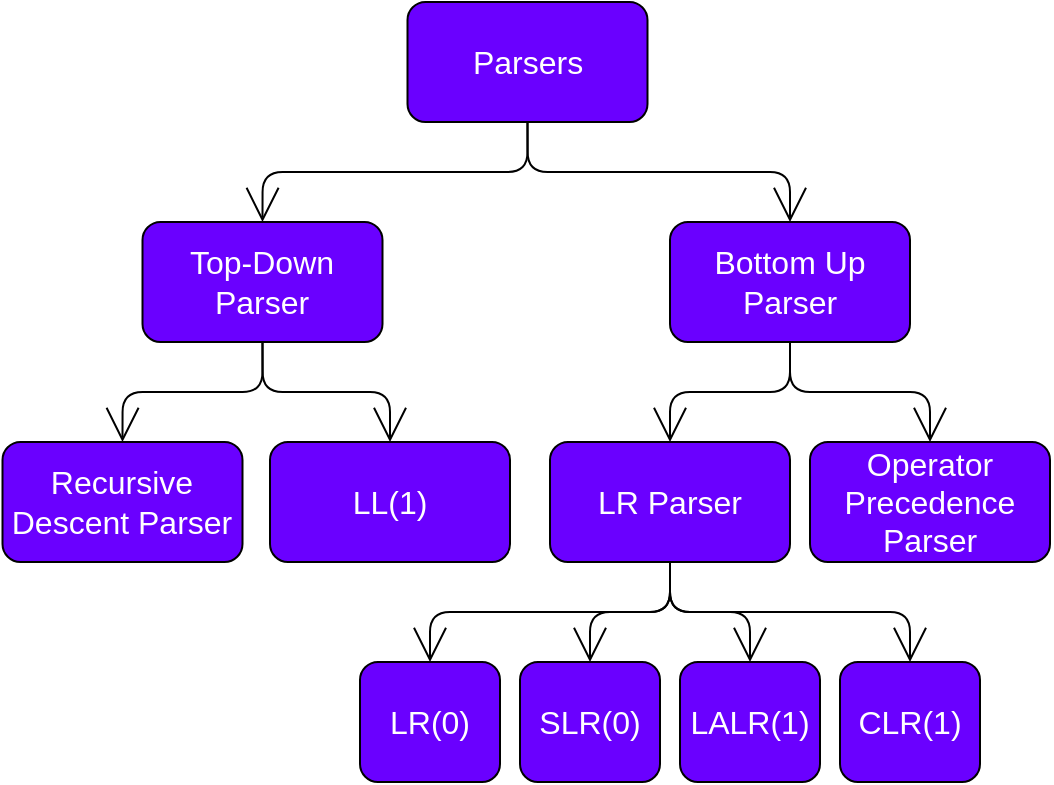 <mxfile>
    <diagram id="FLazDVTyfj8i9ilmssxN" name="Page-1">
        <mxGraphModel dx="723" dy="809" grid="1" gridSize="10" guides="1" tooltips="1" connect="1" arrows="1" fold="1" page="1" pageScale="1" pageWidth="850" pageHeight="1100" math="0" shadow="0">
            <root>
                <mxCell id="0"/>
                <mxCell id="1" parent="0"/>
                <mxCell id="23" style="edgeStyle=orthogonalEdgeStyle;html=1;exitX=0.5;exitY=1;exitDx=0;exitDy=0;entryX=0.5;entryY=0;entryDx=0;entryDy=0;endArrow=open;endFill=0;endSize=15;fontSize=16;" edge="1" parent="1" source="2" target="3">
                    <mxGeometry relative="1" as="geometry"/>
                </mxCell>
                <mxCell id="24" style="edgeStyle=orthogonalEdgeStyle;html=1;exitX=0.5;exitY=1;exitDx=0;exitDy=0;entryX=0.5;entryY=0;entryDx=0;entryDy=0;endArrow=open;endFill=0;endSize=15;fontSize=16;" edge="1" parent="1" source="2" target="8">
                    <mxGeometry relative="1" as="geometry"/>
                </mxCell>
                <mxCell id="2" value="Parsers" style="rounded=1;whiteSpace=wrap;html=1;fillColor=#6a00ff;fontColor=#ffffff;strokeColor=#000000;fontSize=16;" vertex="1" parent="1">
                    <mxGeometry x="338.75" y="20" width="120" height="60" as="geometry"/>
                </mxCell>
                <mxCell id="21" style="edgeStyle=orthogonalEdgeStyle;html=1;exitX=0.5;exitY=1;exitDx=0;exitDy=0;entryX=0.5;entryY=0;entryDx=0;entryDy=0;endArrow=open;endFill=0;endSize=15;fontSize=16;" edge="1" parent="1" source="3" target="5">
                    <mxGeometry relative="1" as="geometry"/>
                </mxCell>
                <mxCell id="22" style="edgeStyle=orthogonalEdgeStyle;html=1;exitX=0.5;exitY=1;exitDx=0;exitDy=0;entryX=0.5;entryY=0;entryDx=0;entryDy=0;endArrow=open;endFill=0;endSize=15;fontSize=16;" edge="1" parent="1" source="3" target="4">
                    <mxGeometry relative="1" as="geometry"/>
                </mxCell>
                <mxCell id="3" value="Top-Down Parser" style="rounded=1;whiteSpace=wrap;html=1;fillColor=#6a00ff;fontColor=#ffffff;strokeColor=#000000;fontSize=16;" vertex="1" parent="1">
                    <mxGeometry x="206.25" y="130" width="120" height="60" as="geometry"/>
                </mxCell>
                <mxCell id="4" value="Recursive Descent Parser" style="rounded=1;whiteSpace=wrap;html=1;fillColor=#6a00ff;fontColor=#ffffff;strokeColor=#000000;fontSize=16;" vertex="1" parent="1">
                    <mxGeometry x="136.25" y="240" width="120" height="60" as="geometry"/>
                </mxCell>
                <mxCell id="5" value="LL(1)" style="rounded=1;whiteSpace=wrap;html=1;fillColor=#6a00ff;fontColor=#ffffff;strokeColor=#000000;fontSize=16;" vertex="1" parent="1">
                    <mxGeometry x="270" y="240" width="120" height="60" as="geometry"/>
                </mxCell>
                <mxCell id="14" style="edgeStyle=orthogonalEdgeStyle;html=1;exitX=0.5;exitY=1;exitDx=0;exitDy=0;entryX=0.5;entryY=0;entryDx=0;entryDy=0;endArrow=open;endFill=0;endSize=15;fontSize=16;" edge="1" parent="1" source="6" target="9">
                    <mxGeometry relative="1" as="geometry"/>
                </mxCell>
                <mxCell id="15" style="edgeStyle=orthogonalEdgeStyle;html=1;exitX=0.5;exitY=1;exitDx=0;exitDy=0;entryX=0.5;entryY=0;entryDx=0;entryDy=0;endArrow=open;endFill=0;endSize=15;fontSize=16;" edge="1" parent="1" source="6" target="11">
                    <mxGeometry relative="1" as="geometry"/>
                </mxCell>
                <mxCell id="16" style="edgeStyle=orthogonalEdgeStyle;html=1;exitX=0.5;exitY=1;exitDx=0;exitDy=0;entryX=0.5;entryY=0;entryDx=0;entryDy=0;endArrow=open;endFill=0;endSize=15;fontSize=16;" edge="1" parent="1" source="6" target="12">
                    <mxGeometry relative="1" as="geometry"/>
                </mxCell>
                <mxCell id="17" style="edgeStyle=orthogonalEdgeStyle;html=1;exitX=0.5;exitY=1;exitDx=0;exitDy=0;entryX=0.5;entryY=0;entryDx=0;entryDy=0;endArrow=open;endFill=0;endSize=15;fontSize=16;" edge="1" parent="1" source="6" target="13">
                    <mxGeometry relative="1" as="geometry"/>
                </mxCell>
                <mxCell id="6" value="LR Parser" style="rounded=1;whiteSpace=wrap;html=1;fillColor=#6a00ff;fontColor=#ffffff;strokeColor=#000000;fontSize=16;" vertex="1" parent="1">
                    <mxGeometry x="410" y="240" width="120" height="60" as="geometry"/>
                </mxCell>
                <mxCell id="7" value="Operator Precedence Parser" style="rounded=1;whiteSpace=wrap;html=1;fillColor=#6a00ff;fontColor=#ffffff;strokeColor=#000000;fontSize=16;" vertex="1" parent="1">
                    <mxGeometry x="540" y="240" width="120" height="60" as="geometry"/>
                </mxCell>
                <mxCell id="19" style="edgeStyle=orthogonalEdgeStyle;html=1;exitX=0.5;exitY=1;exitDx=0;exitDy=0;endArrow=open;endFill=0;endSize=15;entryX=0.5;entryY=0;entryDx=0;entryDy=0;fontSize=16;" edge="1" parent="1" source="8" target="6">
                    <mxGeometry relative="1" as="geometry">
                        <mxPoint x="460" y="215" as="targetPoint"/>
                    </mxGeometry>
                </mxCell>
                <mxCell id="20" style="edgeStyle=orthogonalEdgeStyle;html=1;exitX=0.5;exitY=1;exitDx=0;exitDy=0;entryX=0.5;entryY=0;entryDx=0;entryDy=0;endArrow=open;endFill=0;endSize=15;fontSize=16;" edge="1" parent="1" source="8" target="7">
                    <mxGeometry relative="1" as="geometry"/>
                </mxCell>
                <mxCell id="8" value="Bottom Up Parser" style="rounded=1;whiteSpace=wrap;html=1;fillColor=#6a00ff;fontColor=#ffffff;strokeColor=#000000;fontSize=16;" vertex="1" parent="1">
                    <mxGeometry x="470" y="130" width="120" height="60" as="geometry"/>
                </mxCell>
                <mxCell id="9" value="LR(0)" style="rounded=1;whiteSpace=wrap;html=1;fontStyle=0;fillColor=#6a00ff;fontColor=#ffffff;strokeColor=#000000;fontSize=16;" vertex="1" parent="1">
                    <mxGeometry x="315" y="350" width="70" height="60" as="geometry"/>
                </mxCell>
                <mxCell id="11" value="SLR(0)" style="rounded=1;whiteSpace=wrap;html=1;fillColor=#6a00ff;fontColor=#ffffff;strokeColor=#000000;fontSize=16;" vertex="1" parent="1">
                    <mxGeometry x="395" y="350" width="70" height="60" as="geometry"/>
                </mxCell>
                <mxCell id="12" value="LALR(1)" style="rounded=1;whiteSpace=wrap;html=1;fillColor=#6a00ff;fontColor=#ffffff;strokeColor=#000000;fontSize=16;" vertex="1" parent="1">
                    <mxGeometry x="475" y="350" width="70" height="60" as="geometry"/>
                </mxCell>
                <mxCell id="13" value="CLR(1)" style="rounded=1;whiteSpace=wrap;html=1;fillColor=#6a00ff;fontColor=#ffffff;strokeColor=#000000;fontSize=16;" vertex="1" parent="1">
                    <mxGeometry x="555" y="350" width="70" height="60" as="geometry"/>
                </mxCell>
            </root>
        </mxGraphModel>
    </diagram>
</mxfile>